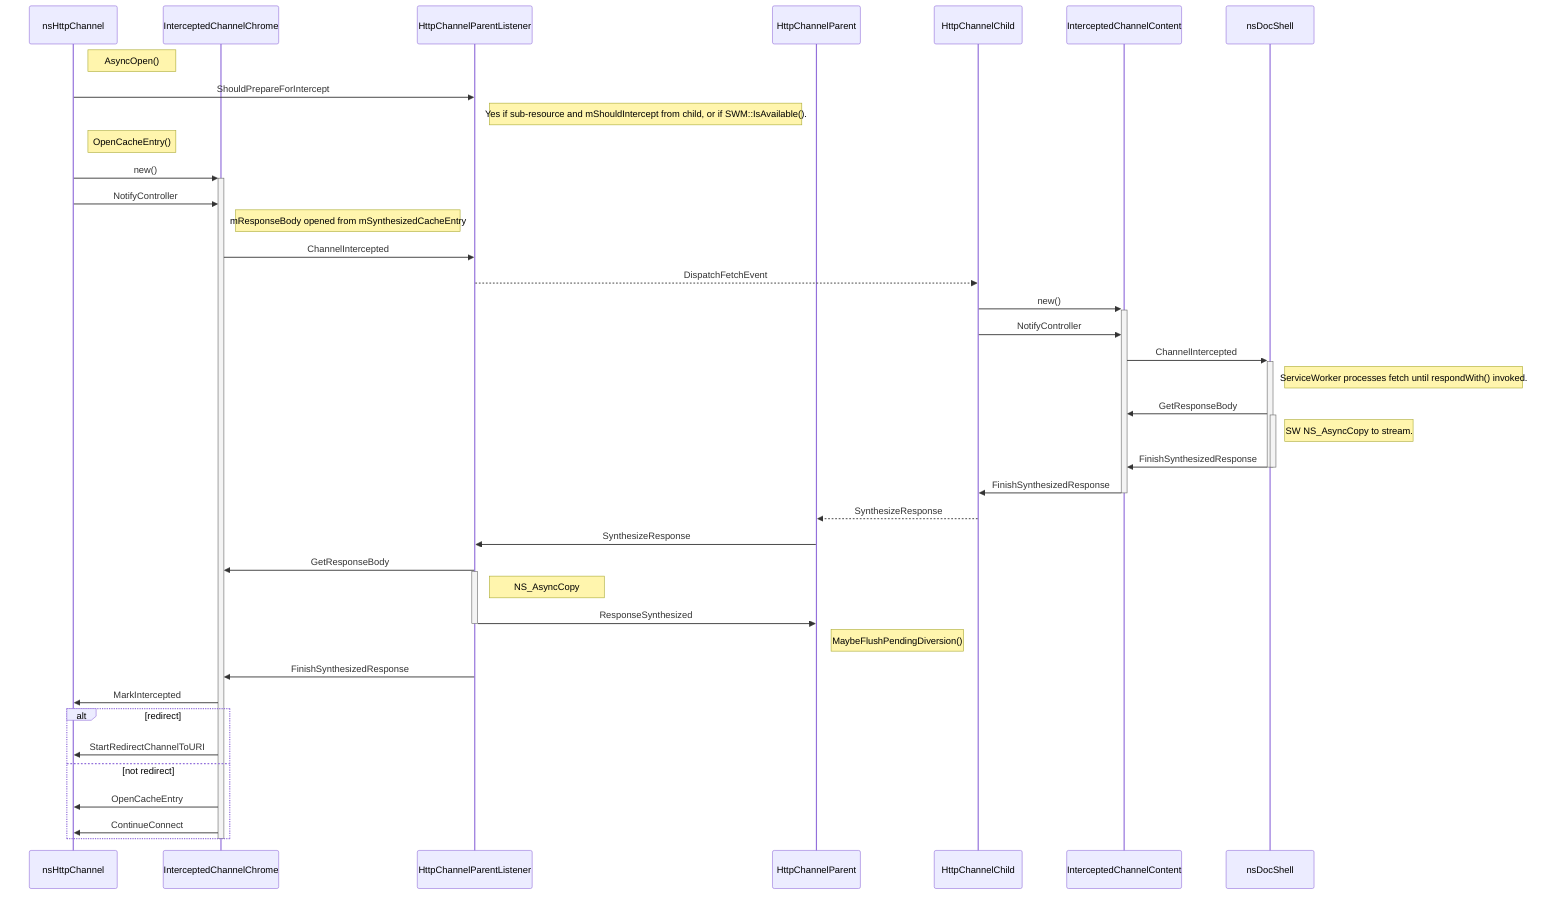 sequenceDiagram
participant nsHttpChannel
participant InterceptedChannelChrome
participant HttpChannelParentListener
participant HttpChannelParent
participant HttpChannelChild
participant InterceptedChannelContent
participant nsDocShell

%% Check whether interception is appropriate in parent.
Note right of nsHttpChannel: AsyncOpen()
nsHttpChannel->>HttpChannelParentListener: ShouldPrepareForIntercept
Note right of HttpChannelParentListener: Yes if sub-resource and mShouldIntercept from child, or if SWM::IsAvailable().

%% Interception begins in parent.
Note right of nsHttpChannel: OpenCacheEntry()
nsHttpChannel->>+InterceptedChannelChrome: new()
nsHttpChannel->>InterceptedChannelChrome: NotifyController
Note right of InterceptedChannelChrome: mResponseBody opened from mSynthesizedCacheEntry
InterceptedChannelChrome->>HttpChannelParentListener: ChannelIntercepted

%% Handoff to child
HttpChannelParentListener-->>HttpChannelChild: DispatchFetchEvent


HttpChannelChild->>+InterceptedChannelContent: new()
HttpChannelChild->>InterceptedChannelContent: NotifyController
InterceptedChannelContent->>+nsDocShell: ChannelIntercepted
Note right of nsDocShell: ServiceWorker processes fetch until respondWith() invoked.
nsDocShell->>InterceptedChannelContent: GetResponseBody
activate nsDocShell
Note right of nsDocShell: SW NS_AsyncCopy to stream.
nsDocShell->>InterceptedChannelContent: FinishSynthesizedResponse
deactivate nsDocShell
deactivate nsDocShell
InterceptedChannelContent->>HttpChannelChild: FinishSynthesizedResponse
deactivate InterceptedChannelContent

%% Response goes to parent
HttpChannelChild-->>HttpChannelParent: SynthesizeResponse
HttpChannelParent ->> HttpChannelParentListener: SynthesizeResponse
HttpChannelParentListener ->> InterceptedChannelChrome: GetResponseBody
activate HttpChannelParentListener
Note right of HttpChannelParentListener: NS_AsyncCopy
HttpChannelParentListener ->> HttpChannelParent: ResponseSynthesized
deactivate HttpChannelParentListener
Note right of HttpChannelParent: MaybeFlushPendingDiversion()
HttpChannelParentListener ->> InterceptedChannelChrome: FinishSynthesizedResponse
InterceptedChannelChrome ->> nsHttpChannel: MarkIntercepted
alt redirect
InterceptedChannelChrome ->> nsHttpChannel: StartRedirectChannelToURI
else not redirect
InterceptedChannelChrome ->> nsHttpChannel: OpenCacheEntry
InterceptedChannelChrome ->> nsHttpChannel: ContinueConnect
end
deactivate InterceptedChannelChrome